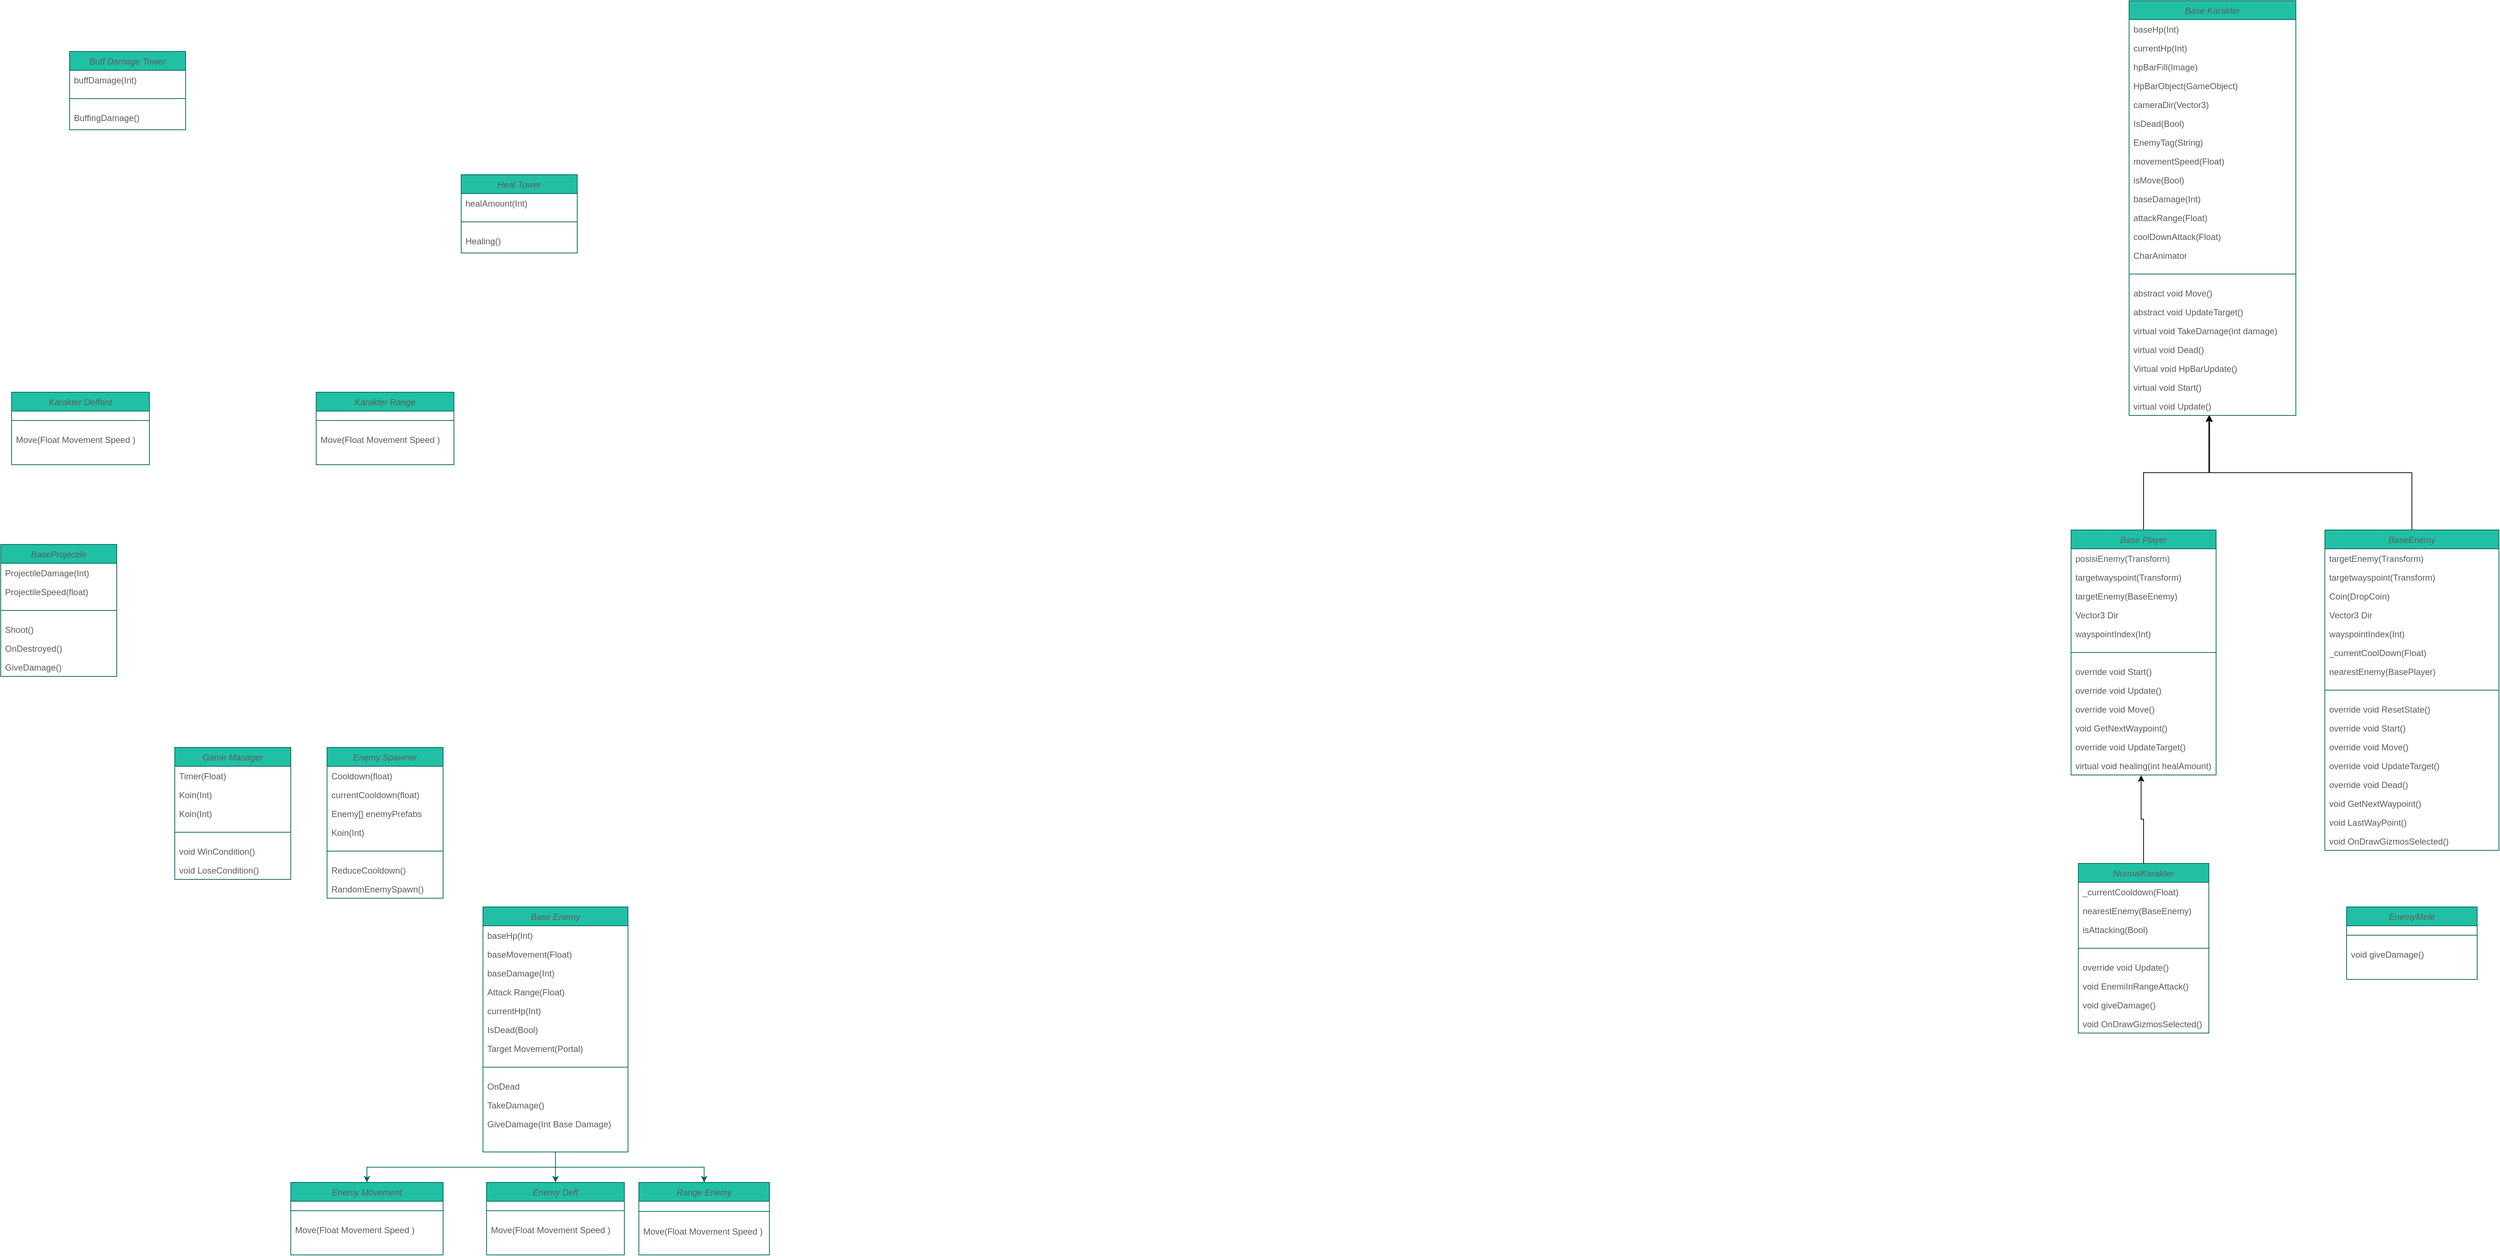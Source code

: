 <mxfile version="20.5.3" type="github">
  <diagram id="C5RBs43oDa-KdzZeNtuy" name="Page-1">
    <mxGraphModel dx="832" dy="813" grid="1" gridSize="10" guides="1" tooltips="1" connect="1" arrows="1" fold="1" page="1" pageScale="1" pageWidth="10000" pageHeight="10000" math="0" shadow="0">
      <root>
        <mxCell id="WIyWlLk6GJQsqaUBKTNV-0" />
        <mxCell id="WIyWlLk6GJQsqaUBKTNV-1" parent="WIyWlLk6GJQsqaUBKTNV-0" />
        <mxCell id="mVQ62T8jJafHf4iKR1i1-73" style="edgeStyle=orthogonalEdgeStyle;rounded=0;orthogonalLoop=1;jettySize=auto;html=1;exitX=0.5;exitY=1;exitDx=0;exitDy=0;strokeColor=#006658;fontColor=#5C5C5C;" parent="WIyWlLk6GJQsqaUBKTNV-1" source="zkfFHV4jXpPFQw0GAbJ--0" target="mVQ62T8jJafHf4iKR1i1-32" edge="1">
          <mxGeometry relative="1" as="geometry" />
        </mxCell>
        <mxCell id="mVQ62T8jJafHf4iKR1i1-74" style="edgeStyle=orthogonalEdgeStyle;rounded=0;orthogonalLoop=1;jettySize=auto;html=1;strokeColor=#006658;fontColor=#5C5C5C;" parent="WIyWlLk6GJQsqaUBKTNV-1" source="zkfFHV4jXpPFQw0GAbJ--0" target="mVQ62T8jJafHf4iKR1i1-41" edge="1">
          <mxGeometry relative="1" as="geometry" />
        </mxCell>
        <mxCell id="mVQ62T8jJafHf4iKR1i1-75" style="edgeStyle=orthogonalEdgeStyle;rounded=0;orthogonalLoop=1;jettySize=auto;html=1;exitX=0.5;exitY=1;exitDx=0;exitDy=0;strokeColor=#006658;fontColor=#5C5C5C;" parent="WIyWlLk6GJQsqaUBKTNV-1" source="zkfFHV4jXpPFQw0GAbJ--0" target="mVQ62T8jJafHf4iKR1i1-49" edge="1">
          <mxGeometry relative="1" as="geometry" />
        </mxCell>
        <mxCell id="zkfFHV4jXpPFQw0GAbJ--0" value="Base Enemy" style="swimlane;fontStyle=2;align=center;verticalAlign=top;childLayout=stackLayout;horizontal=1;startSize=26;horizontalStack=0;resizeParent=1;resizeLast=0;collapsible=1;marginBottom=0;rounded=0;shadow=0;strokeWidth=1;fillColor=#21C0A5;strokeColor=#006658;fontColor=#5C5C5C;" parent="WIyWlLk6GJQsqaUBKTNV-1" vertex="1">
          <mxGeometry x="810" y="1440" width="200" height="338" as="geometry">
            <mxRectangle x="80" y="70" width="160" height="26" as="alternateBounds" />
          </mxGeometry>
        </mxCell>
        <mxCell id="zkfFHV4jXpPFQw0GAbJ--1" value="baseHp(Int)" style="text;align=left;verticalAlign=top;spacingLeft=4;spacingRight=4;overflow=hidden;rotatable=0;points=[[0,0.5],[1,0.5]];portConstraint=eastwest;fontColor=#5C5C5C;" parent="zkfFHV4jXpPFQw0GAbJ--0" vertex="1">
          <mxGeometry y="26" width="200" height="26" as="geometry" />
        </mxCell>
        <mxCell id="mVQ62T8jJafHf4iKR1i1-76" value="baseMovement(Float)" style="text;align=left;verticalAlign=top;spacingLeft=4;spacingRight=4;overflow=hidden;rotatable=0;points=[[0,0.5],[1,0.5]];portConstraint=eastwest;fontColor=#5C5C5C;" parent="zkfFHV4jXpPFQw0GAbJ--0" vertex="1">
          <mxGeometry y="52" width="200" height="26" as="geometry" />
        </mxCell>
        <mxCell id="zkfFHV4jXpPFQw0GAbJ--2" value="baseDamage(Int)" style="text;align=left;verticalAlign=top;spacingLeft=4;spacingRight=4;overflow=hidden;rotatable=0;points=[[0,0.5],[1,0.5]];portConstraint=eastwest;rounded=0;shadow=0;html=0;fontColor=#5C5C5C;" parent="zkfFHV4jXpPFQw0GAbJ--0" vertex="1">
          <mxGeometry y="78" width="200" height="26" as="geometry" />
        </mxCell>
        <mxCell id="mVQ62T8jJafHf4iKR1i1-11" value="Attack Range(Float)" style="text;align=left;verticalAlign=top;spacingLeft=4;spacingRight=4;overflow=hidden;rotatable=0;points=[[0,0.5],[1,0.5]];portConstraint=eastwest;rounded=0;shadow=0;html=0;fontColor=#5C5C5C;" parent="zkfFHV4jXpPFQw0GAbJ--0" vertex="1">
          <mxGeometry y="104" width="200" height="26" as="geometry" />
        </mxCell>
        <mxCell id="mVQ62T8jJafHf4iKR1i1-60" value="currentHp(Int)" style="text;align=left;verticalAlign=top;spacingLeft=4;spacingRight=4;overflow=hidden;rotatable=0;points=[[0,0.5],[1,0.5]];portConstraint=eastwest;rounded=0;shadow=0;html=0;fontColor=#5C5C5C;" parent="zkfFHV4jXpPFQw0GAbJ--0" vertex="1">
          <mxGeometry y="130" width="200" height="26" as="geometry" />
        </mxCell>
        <mxCell id="mVQ62T8jJafHf4iKR1i1-61" value="IsDead(Bool)" style="text;align=left;verticalAlign=top;spacingLeft=4;spacingRight=4;overflow=hidden;rotatable=0;points=[[0,0.5],[1,0.5]];portConstraint=eastwest;rounded=0;shadow=0;html=0;fontColor=#5C5C5C;" parent="zkfFHV4jXpPFQw0GAbJ--0" vertex="1">
          <mxGeometry y="156" width="200" height="26" as="geometry" />
        </mxCell>
        <mxCell id="mVQ62T8jJafHf4iKR1i1-126" value="Target Movement(Portal)" style="text;align=left;verticalAlign=top;spacingLeft=4;spacingRight=4;overflow=hidden;rotatable=0;points=[[0,0.5],[1,0.5]];portConstraint=eastwest;fontColor=#5C5C5C;" parent="zkfFHV4jXpPFQw0GAbJ--0" vertex="1">
          <mxGeometry y="182" width="200" height="26" as="geometry" />
        </mxCell>
        <mxCell id="zkfFHV4jXpPFQw0GAbJ--4" value="" style="line;html=1;strokeWidth=1;align=left;verticalAlign=middle;spacingTop=-1;spacingLeft=3;spacingRight=3;rotatable=0;labelPosition=right;points=[];portConstraint=eastwest;fillColor=#21C0A5;strokeColor=#006658;fontColor=#5C5C5C;" parent="zkfFHV4jXpPFQw0GAbJ--0" vertex="1">
          <mxGeometry y="208" width="200" height="26" as="geometry" />
        </mxCell>
        <mxCell id="zkfFHV4jXpPFQw0GAbJ--5" value="OnDead" style="text;align=left;verticalAlign=top;spacingLeft=4;spacingRight=4;overflow=hidden;rotatable=0;points=[[0,0.5],[1,0.5]];portConstraint=eastwest;fontColor=#5C5C5C;" parent="zkfFHV4jXpPFQw0GAbJ--0" vertex="1">
          <mxGeometry y="234" width="200" height="26" as="geometry" />
        </mxCell>
        <mxCell id="mVQ62T8jJafHf4iKR1i1-14" value="TakeDamage()" style="text;align=left;verticalAlign=top;spacingLeft=4;spacingRight=4;overflow=hidden;rotatable=0;points=[[0,0.5],[1,0.5]];portConstraint=eastwest;fontColor=#5C5C5C;" parent="zkfFHV4jXpPFQw0GAbJ--0" vertex="1">
          <mxGeometry y="260" width="200" height="26" as="geometry" />
        </mxCell>
        <mxCell id="mVQ62T8jJafHf4iKR1i1-89" value="GiveDamage(Int Base Damage)" style="text;align=left;verticalAlign=top;spacingLeft=4;spacingRight=4;overflow=hidden;rotatable=0;points=[[0,0.5],[1,0.5]];portConstraint=eastwest;fontColor=#5C5C5C;" parent="zkfFHV4jXpPFQw0GAbJ--0" vertex="1">
          <mxGeometry y="286" width="200" height="26" as="geometry" />
        </mxCell>
        <mxCell id="mVQ62T8jJafHf4iKR1i1-17" value="Heal Tower" style="swimlane;fontStyle=2;align=center;verticalAlign=top;childLayout=stackLayout;horizontal=1;startSize=26;horizontalStack=0;resizeParent=1;resizeLast=0;collapsible=1;marginBottom=0;rounded=0;shadow=0;strokeWidth=1;fillColor=#21C0A5;strokeColor=#006658;fontColor=#5C5C5C;" parent="WIyWlLk6GJQsqaUBKTNV-1" vertex="1">
          <mxGeometry x="780" y="430" width="160" height="108" as="geometry">
            <mxRectangle x="80" y="70" width="160" height="26" as="alternateBounds" />
          </mxGeometry>
        </mxCell>
        <mxCell id="mVQ62T8jJafHf4iKR1i1-120" value="healAmount(Int)" style="text;align=left;verticalAlign=top;spacingLeft=4;spacingRight=4;overflow=hidden;rotatable=0;points=[[0,0.5],[1,0.5]];portConstraint=eastwest;rounded=0;shadow=0;html=0;fontColor=#5C5C5C;" parent="mVQ62T8jJafHf4iKR1i1-17" vertex="1">
          <mxGeometry y="26" width="160" height="26" as="geometry" />
        </mxCell>
        <mxCell id="mVQ62T8jJafHf4iKR1i1-23" value="" style="line;html=1;strokeWidth=1;align=left;verticalAlign=middle;spacingTop=-1;spacingLeft=3;spacingRight=3;rotatable=0;labelPosition=right;points=[];portConstraint=eastwest;fillColor=#21C0A5;strokeColor=#006658;fontColor=#5C5C5C;" parent="mVQ62T8jJafHf4iKR1i1-17" vertex="1">
          <mxGeometry y="52" width="160" height="26" as="geometry" />
        </mxCell>
        <mxCell id="gTe3dMmu318g_aMF5csI-23" value="Healing()" style="text;align=left;verticalAlign=top;spacingLeft=4;spacingRight=4;overflow=hidden;rotatable=0;points=[[0,0.5],[1,0.5]];portConstraint=eastwest;rounded=0;shadow=0;html=0;fontColor=#5C5C5C;" parent="mVQ62T8jJafHf4iKR1i1-17" vertex="1">
          <mxGeometry y="78" width="160" height="24" as="geometry" />
        </mxCell>
        <mxCell id="mVQ62T8jJafHf4iKR1i1-32" value="Enemy Movement" style="swimlane;fontStyle=2;align=center;verticalAlign=top;childLayout=stackLayout;horizontal=1;startSize=26;horizontalStack=0;resizeParent=1;resizeLast=0;collapsible=1;marginBottom=0;rounded=0;shadow=0;strokeWidth=1;fillColor=#21C0A5;strokeColor=#006658;fontColor=#5C5C5C;" parent="WIyWlLk6GJQsqaUBKTNV-1" vertex="1">
          <mxGeometry x="545" y="1820" width="210" height="100" as="geometry">
            <mxRectangle x="80" y="70" width="160" height="26" as="alternateBounds" />
          </mxGeometry>
        </mxCell>
        <mxCell id="mVQ62T8jJafHf4iKR1i1-36" value="" style="line;html=1;strokeWidth=1;align=left;verticalAlign=middle;spacingTop=-1;spacingLeft=3;spacingRight=3;rotatable=0;labelPosition=right;points=[];portConstraint=eastwest;fillColor=#21C0A5;strokeColor=#006658;fontColor=#5C5C5C;" parent="mVQ62T8jJafHf4iKR1i1-32" vertex="1">
          <mxGeometry y="26" width="210" height="26" as="geometry" />
        </mxCell>
        <mxCell id="mVQ62T8jJafHf4iKR1i1-38" value="Move(Float Movement Speed )" style="text;align=left;verticalAlign=top;spacingLeft=4;spacingRight=4;overflow=hidden;rotatable=0;points=[[0,0.5],[1,0.5]];portConstraint=eastwest;fontColor=#5C5C5C;" parent="mVQ62T8jJafHf4iKR1i1-32" vertex="1">
          <mxGeometry y="52" width="210" height="26" as="geometry" />
        </mxCell>
        <mxCell id="mVQ62T8jJafHf4iKR1i1-41" value="Enemy Deff" style="swimlane;fontStyle=2;align=center;verticalAlign=top;childLayout=stackLayout;horizontal=1;startSize=26;horizontalStack=0;resizeParent=1;resizeLast=0;collapsible=1;marginBottom=0;rounded=0;shadow=0;strokeWidth=1;fillColor=#21C0A5;strokeColor=#006658;fontColor=#5C5C5C;" parent="WIyWlLk6GJQsqaUBKTNV-1" vertex="1">
          <mxGeometry x="815" y="1820" width="190" height="100" as="geometry">
            <mxRectangle x="80" y="70" width="160" height="26" as="alternateBounds" />
          </mxGeometry>
        </mxCell>
        <mxCell id="mVQ62T8jJafHf4iKR1i1-45" value="" style="line;html=1;strokeWidth=1;align=left;verticalAlign=middle;spacingTop=-1;spacingLeft=3;spacingRight=3;rotatable=0;labelPosition=right;points=[];portConstraint=eastwest;fillColor=#21C0A5;strokeColor=#006658;fontColor=#5C5C5C;" parent="mVQ62T8jJafHf4iKR1i1-41" vertex="1">
          <mxGeometry y="26" width="190" height="26" as="geometry" />
        </mxCell>
        <mxCell id="mVQ62T8jJafHf4iKR1i1-47" value="Move(Float Movement Speed )" style="text;align=left;verticalAlign=top;spacingLeft=4;spacingRight=4;overflow=hidden;rotatable=0;points=[[0,0.5],[1,0.5]];portConstraint=eastwest;fontColor=#5C5C5C;" parent="mVQ62T8jJafHf4iKR1i1-41" vertex="1">
          <mxGeometry y="52" width="190" height="26" as="geometry" />
        </mxCell>
        <mxCell id="mVQ62T8jJafHf4iKR1i1-49" value="Range Enemy" style="swimlane;fontStyle=2;align=center;verticalAlign=top;childLayout=stackLayout;horizontal=1;startSize=26;horizontalStack=0;resizeParent=1;resizeLast=0;collapsible=1;marginBottom=0;rounded=0;shadow=0;strokeWidth=1;fillColor=#21C0A5;strokeColor=#006658;fontColor=#5C5C5C;" parent="WIyWlLk6GJQsqaUBKTNV-1" vertex="1">
          <mxGeometry x="1025" y="1820" width="180" height="100" as="geometry">
            <mxRectangle x="80" y="70" width="160" height="26" as="alternateBounds" />
          </mxGeometry>
        </mxCell>
        <mxCell id="mVQ62T8jJafHf4iKR1i1-53" value="" style="line;html=1;strokeWidth=1;align=left;verticalAlign=middle;spacingTop=-1;spacingLeft=3;spacingRight=3;rotatable=0;labelPosition=right;points=[];portConstraint=eastwest;fillColor=#21C0A5;strokeColor=#006658;fontColor=#5C5C5C;" parent="mVQ62T8jJafHf4iKR1i1-49" vertex="1">
          <mxGeometry y="26" width="180" height="28" as="geometry" />
        </mxCell>
        <mxCell id="mVQ62T8jJafHf4iKR1i1-55" value="Move(Float Movement Speed )" style="text;align=left;verticalAlign=top;spacingLeft=4;spacingRight=4;overflow=hidden;rotatable=0;points=[[0,0.5],[1,0.5]];portConstraint=eastwest;fontColor=#5C5C5C;" parent="mVQ62T8jJafHf4iKR1i1-49" vertex="1">
          <mxGeometry y="54" width="180" height="26" as="geometry" />
        </mxCell>
        <mxCell id="5Ni4riRimKC9bWE-lB6T-38" style="edgeStyle=orthogonalEdgeStyle;rounded=0;orthogonalLoop=1;jettySize=auto;html=1;exitX=0.5;exitY=0;exitDx=0;exitDy=0;entryX=0.478;entryY=1.007;entryDx=0;entryDy=0;entryPerimeter=0;" edge="1" parent="WIyWlLk6GJQsqaUBKTNV-1" source="mVQ62T8jJafHf4iKR1i1-62" target="5Ni4riRimKC9bWE-lB6T-22">
          <mxGeometry relative="1" as="geometry" />
        </mxCell>
        <mxCell id="mVQ62T8jJafHf4iKR1i1-62" value="Base Player" style="swimlane;fontStyle=2;align=center;verticalAlign=top;childLayout=stackLayout;horizontal=1;startSize=26;horizontalStack=0;resizeParent=1;resizeLast=0;collapsible=1;marginBottom=0;rounded=0;shadow=0;strokeWidth=1;fillColor=#21C0A5;strokeColor=#006658;fontColor=#5C5C5C;" parent="WIyWlLk6GJQsqaUBKTNV-1" vertex="1">
          <mxGeometry x="3000" y="920" width="200" height="338" as="geometry">
            <mxRectangle x="80" y="70" width="160" height="26" as="alternateBounds" />
          </mxGeometry>
        </mxCell>
        <mxCell id="mVQ62T8jJafHf4iKR1i1-63" value="posisiEnemy(Transform)" style="text;align=left;verticalAlign=top;spacingLeft=4;spacingRight=4;overflow=hidden;rotatable=0;points=[[0,0.5],[1,0.5]];portConstraint=eastwest;fontColor=#5C5C5C;" parent="mVQ62T8jJafHf4iKR1i1-62" vertex="1">
          <mxGeometry y="26" width="200" height="26" as="geometry" />
        </mxCell>
        <mxCell id="mVQ62T8jJafHf4iKR1i1-64" value="targetwayspoint(Transform)" style="text;align=left;verticalAlign=top;spacingLeft=4;spacingRight=4;overflow=hidden;rotatable=0;points=[[0,0.5],[1,0.5]];portConstraint=eastwest;rounded=0;shadow=0;html=0;fontColor=#5C5C5C;" parent="mVQ62T8jJafHf4iKR1i1-62" vertex="1">
          <mxGeometry y="52" width="200" height="26" as="geometry" />
        </mxCell>
        <mxCell id="mVQ62T8jJafHf4iKR1i1-65" value="targetEnemy(BaseEnemy)" style="text;align=left;verticalAlign=top;spacingLeft=4;spacingRight=4;overflow=hidden;rotatable=0;points=[[0,0.5],[1,0.5]];portConstraint=eastwest;rounded=0;shadow=0;html=0;fontColor=#5C5C5C;" parent="mVQ62T8jJafHf4iKR1i1-62" vertex="1">
          <mxGeometry y="78" width="200" height="26" as="geometry" />
        </mxCell>
        <mxCell id="mVQ62T8jJafHf4iKR1i1-66" value="Vector3 Dir" style="text;align=left;verticalAlign=top;spacingLeft=4;spacingRight=4;overflow=hidden;rotatable=0;points=[[0,0.5],[1,0.5]];portConstraint=eastwest;rounded=0;shadow=0;html=0;fontColor=#5C5C5C;" parent="mVQ62T8jJafHf4iKR1i1-62" vertex="1">
          <mxGeometry y="104" width="200" height="26" as="geometry" />
        </mxCell>
        <mxCell id="mVQ62T8jJafHf4iKR1i1-67" value="wayspointIndex(Int)" style="text;align=left;verticalAlign=top;spacingLeft=4;spacingRight=4;overflow=hidden;rotatable=0;points=[[0,0.5],[1,0.5]];portConstraint=eastwest;rounded=0;shadow=0;html=0;fontColor=#5C5C5C;" parent="mVQ62T8jJafHf4iKR1i1-62" vertex="1">
          <mxGeometry y="130" width="200" height="26" as="geometry" />
        </mxCell>
        <mxCell id="mVQ62T8jJafHf4iKR1i1-68" value="" style="line;html=1;strokeWidth=1;align=left;verticalAlign=middle;spacingTop=-1;spacingLeft=3;spacingRight=3;rotatable=0;labelPosition=right;points=[];portConstraint=eastwest;fillColor=#21C0A5;strokeColor=#006658;fontColor=#5C5C5C;" parent="mVQ62T8jJafHf4iKR1i1-62" vertex="1">
          <mxGeometry y="156" width="200" height="26" as="geometry" />
        </mxCell>
        <mxCell id="mVQ62T8jJafHf4iKR1i1-115" value="override void Start()" style="text;align=left;verticalAlign=top;spacingLeft=4;spacingRight=4;overflow=hidden;rotatable=0;points=[[0,0.5],[1,0.5]];portConstraint=eastwest;fontColor=#5C5C5C;" parent="mVQ62T8jJafHf4iKR1i1-62" vertex="1">
          <mxGeometry y="182" width="200" height="26" as="geometry" />
        </mxCell>
        <mxCell id="mVQ62T8jJafHf4iKR1i1-114" value="override void Update()" style="text;align=left;verticalAlign=top;spacingLeft=4;spacingRight=4;overflow=hidden;rotatable=0;points=[[0,0.5],[1,0.5]];portConstraint=eastwest;fontColor=#5C5C5C;" parent="mVQ62T8jJafHf4iKR1i1-62" vertex="1">
          <mxGeometry y="208" width="200" height="26" as="geometry" />
        </mxCell>
        <mxCell id="mVQ62T8jJafHf4iKR1i1-117" value="override void Move()" style="text;align=left;verticalAlign=top;spacingLeft=4;spacingRight=4;overflow=hidden;rotatable=0;points=[[0,0.5],[1,0.5]];portConstraint=eastwest;fontColor=#5C5C5C;" parent="mVQ62T8jJafHf4iKR1i1-62" vertex="1">
          <mxGeometry y="234" width="200" height="26" as="geometry" />
        </mxCell>
        <mxCell id="mVQ62T8jJafHf4iKR1i1-122" value="void GetNextWaypoint()" style="text;align=left;verticalAlign=top;spacingLeft=4;spacingRight=4;overflow=hidden;rotatable=0;points=[[0,0.5],[1,0.5]];portConstraint=eastwest;fontColor=#5C5C5C;" parent="mVQ62T8jJafHf4iKR1i1-62" vertex="1">
          <mxGeometry y="260" width="200" height="26" as="geometry" />
        </mxCell>
        <mxCell id="mVQ62T8jJafHf4iKR1i1-116" value="override void UpdateTarget()" style="text;align=left;verticalAlign=top;spacingLeft=4;spacingRight=4;overflow=hidden;rotatable=0;points=[[0,0.5],[1,0.5]];portConstraint=eastwest;fontColor=#5C5C5C;" parent="mVQ62T8jJafHf4iKR1i1-62" vertex="1">
          <mxGeometry y="286" width="200" height="26" as="geometry" />
        </mxCell>
        <mxCell id="5Ni4riRimKC9bWE-lB6T-30" value="virtual void healing(int healAmount)" style="text;align=left;verticalAlign=top;spacingLeft=4;spacingRight=4;overflow=hidden;rotatable=0;points=[[0,0.5],[1,0.5]];portConstraint=eastwest;fontColor=#5C5C5C;" vertex="1" parent="mVQ62T8jJafHf4iKR1i1-62">
          <mxGeometry y="312" width="200" height="26" as="geometry" />
        </mxCell>
        <mxCell id="5Ni4riRimKC9bWE-lB6T-37" style="edgeStyle=orthogonalEdgeStyle;rounded=0;orthogonalLoop=1;jettySize=auto;html=1;exitX=0.5;exitY=0;exitDx=0;exitDy=0;entryX=0.483;entryY=1.015;entryDx=0;entryDy=0;entryPerimeter=0;" edge="1" parent="WIyWlLk6GJQsqaUBKTNV-1" source="mVQ62T8jJafHf4iKR1i1-94" target="5Ni4riRimKC9bWE-lB6T-30">
          <mxGeometry relative="1" as="geometry" />
        </mxCell>
        <mxCell id="mVQ62T8jJafHf4iKR1i1-94" value="NormalKarakter" style="swimlane;fontStyle=2;align=center;verticalAlign=top;childLayout=stackLayout;horizontal=1;startSize=26;horizontalStack=0;resizeParent=1;resizeLast=0;collapsible=1;marginBottom=0;rounded=0;shadow=0;strokeWidth=1;fillColor=#21C0A5;strokeColor=#006658;fontColor=#5C5C5C;" parent="WIyWlLk6GJQsqaUBKTNV-1" vertex="1">
          <mxGeometry x="3010" y="1380" width="180" height="234" as="geometry">
            <mxRectangle x="80" y="70" width="160" height="26" as="alternateBounds" />
          </mxGeometry>
        </mxCell>
        <mxCell id="5Ni4riRimKC9bWE-lB6T-31" value="_currentCooldown(Float)" style="text;align=left;verticalAlign=top;spacingLeft=4;spacingRight=4;overflow=hidden;rotatable=0;points=[[0,0.5],[1,0.5]];portConstraint=eastwest;fontColor=#5C5C5C;" vertex="1" parent="mVQ62T8jJafHf4iKR1i1-94">
          <mxGeometry y="26" width="180" height="26" as="geometry" />
        </mxCell>
        <mxCell id="5Ni4riRimKC9bWE-lB6T-32" value="nearestEnemy(BaseEnemy)" style="text;align=left;verticalAlign=top;spacingLeft=4;spacingRight=4;overflow=hidden;rotatable=0;points=[[0,0.5],[1,0.5]];portConstraint=eastwest;fontColor=#5C5C5C;" vertex="1" parent="mVQ62T8jJafHf4iKR1i1-94">
          <mxGeometry y="52" width="180" height="26" as="geometry" />
        </mxCell>
        <mxCell id="5Ni4riRimKC9bWE-lB6T-34" value="isAttacking(Bool)" style="text;align=left;verticalAlign=top;spacingLeft=4;spacingRight=4;overflow=hidden;rotatable=0;points=[[0,0.5],[1,0.5]];portConstraint=eastwest;fontColor=#5C5C5C;" vertex="1" parent="mVQ62T8jJafHf4iKR1i1-94">
          <mxGeometry y="78" width="180" height="26" as="geometry" />
        </mxCell>
        <mxCell id="mVQ62T8jJafHf4iKR1i1-95" value="" style="line;html=1;strokeWidth=1;align=left;verticalAlign=middle;spacingTop=-1;spacingLeft=3;spacingRight=3;rotatable=0;labelPosition=right;points=[];portConstraint=eastwest;fillColor=#21C0A5;strokeColor=#006658;fontColor=#5C5C5C;" parent="mVQ62T8jJafHf4iKR1i1-94" vertex="1">
          <mxGeometry y="104" width="180" height="26" as="geometry" />
        </mxCell>
        <mxCell id="mVQ62T8jJafHf4iKR1i1-128" value="override void Update()" style="text;align=left;verticalAlign=top;spacingLeft=4;spacingRight=4;overflow=hidden;rotatable=0;points=[[0,0.5],[1,0.5]];portConstraint=eastwest;fontColor=#5C5C5C;" parent="mVQ62T8jJafHf4iKR1i1-94" vertex="1">
          <mxGeometry y="130" width="180" height="26" as="geometry" />
        </mxCell>
        <mxCell id="5Ni4riRimKC9bWE-lB6T-33" value="void EnemiInRangeAttack()" style="text;align=left;verticalAlign=top;spacingLeft=4;spacingRight=4;overflow=hidden;rotatable=0;points=[[0,0.5],[1,0.5]];portConstraint=eastwest;fontColor=#5C5C5C;" vertex="1" parent="mVQ62T8jJafHf4iKR1i1-94">
          <mxGeometry y="156" width="180" height="26" as="geometry" />
        </mxCell>
        <mxCell id="5Ni4riRimKC9bWE-lB6T-35" value="void giveDamage()" style="text;align=left;verticalAlign=top;spacingLeft=4;spacingRight=4;overflow=hidden;rotatable=0;points=[[0,0.5],[1,0.5]];portConstraint=eastwest;fontColor=#5C5C5C;" vertex="1" parent="mVQ62T8jJafHf4iKR1i1-94">
          <mxGeometry y="182" width="180" height="26" as="geometry" />
        </mxCell>
        <mxCell id="5Ni4riRimKC9bWE-lB6T-36" value="void OnDrawGizmosSelected()" style="text;align=left;verticalAlign=top;spacingLeft=4;spacingRight=4;overflow=hidden;rotatable=0;points=[[0,0.5],[1,0.5]];portConstraint=eastwest;fontColor=#5C5C5C;" vertex="1" parent="mVQ62T8jJafHf4iKR1i1-94">
          <mxGeometry y="208" width="180" height="26" as="geometry" />
        </mxCell>
        <mxCell id="mVQ62T8jJafHf4iKR1i1-104" value="Buff Damage Tower" style="swimlane;fontStyle=2;align=center;verticalAlign=top;childLayout=stackLayout;horizontal=1;startSize=26;horizontalStack=0;resizeParent=1;resizeLast=0;collapsible=1;marginBottom=0;rounded=0;shadow=0;strokeWidth=1;fillColor=#21C0A5;strokeColor=#006658;fontColor=#5C5C5C;" parent="WIyWlLk6GJQsqaUBKTNV-1" vertex="1">
          <mxGeometry x="240" y="260" width="160" height="108" as="geometry">
            <mxRectangle x="80" y="70" width="160" height="26" as="alternateBounds" />
          </mxGeometry>
        </mxCell>
        <mxCell id="mVQ62T8jJafHf4iKR1i1-130" value="buffDamage(Int)" style="text;align=left;verticalAlign=top;spacingLeft=4;spacingRight=4;overflow=hidden;rotatable=0;points=[[0,0.5],[1,0.5]];portConstraint=eastwest;rounded=0;shadow=0;html=0;fontColor=#5C5C5C;" parent="mVQ62T8jJafHf4iKR1i1-104" vertex="1">
          <mxGeometry y="26" width="160" height="26" as="geometry" />
        </mxCell>
        <mxCell id="mVQ62T8jJafHf4iKR1i1-105" value="" style="line;html=1;strokeWidth=1;align=left;verticalAlign=middle;spacingTop=-1;spacingLeft=3;spacingRight=3;rotatable=0;labelPosition=right;points=[];portConstraint=eastwest;fillColor=#21C0A5;strokeColor=#006658;fontColor=#5C5C5C;" parent="mVQ62T8jJafHf4iKR1i1-104" vertex="1">
          <mxGeometry y="52" width="160" height="26" as="geometry" />
        </mxCell>
        <mxCell id="gTe3dMmu318g_aMF5csI-24" value="BuffingDamage()" style="text;align=left;verticalAlign=top;spacingLeft=4;spacingRight=4;overflow=hidden;rotatable=0;points=[[0,0.5],[1,0.5]];portConstraint=eastwest;rounded=0;shadow=0;html=0;fontColor=#5C5C5C;" parent="mVQ62T8jJafHf4iKR1i1-104" vertex="1">
          <mxGeometry y="78" width="160" height="26" as="geometry" />
        </mxCell>
        <mxCell id="mVQ62T8jJafHf4iKR1i1-106" value="Karakter Range" style="swimlane;fontStyle=2;align=center;verticalAlign=top;childLayout=stackLayout;horizontal=1;startSize=26;horizontalStack=0;resizeParent=1;resizeLast=0;collapsible=1;marginBottom=0;rounded=0;shadow=0;strokeWidth=1;fillColor=#21C0A5;strokeColor=#006658;fontColor=#5C5C5C;" parent="WIyWlLk6GJQsqaUBKTNV-1" vertex="1">
          <mxGeometry x="580" y="730" width="190" height="100" as="geometry">
            <mxRectangle x="80" y="70" width="160" height="26" as="alternateBounds" />
          </mxGeometry>
        </mxCell>
        <mxCell id="mVQ62T8jJafHf4iKR1i1-107" value="" style="line;html=1;strokeWidth=1;align=left;verticalAlign=middle;spacingTop=-1;spacingLeft=3;spacingRight=3;rotatable=0;labelPosition=right;points=[];portConstraint=eastwest;fillColor=#21C0A5;strokeColor=#006658;fontColor=#5C5C5C;" parent="mVQ62T8jJafHf4iKR1i1-106" vertex="1">
          <mxGeometry y="26" width="190" height="26" as="geometry" />
        </mxCell>
        <mxCell id="mVQ62T8jJafHf4iKR1i1-129" value="Move(Float Movement Speed )" style="text;align=left;verticalAlign=top;spacingLeft=4;spacingRight=4;overflow=hidden;rotatable=0;points=[[0,0.5],[1,0.5]];portConstraint=eastwest;fontColor=#5C5C5C;" parent="mVQ62T8jJafHf4iKR1i1-106" vertex="1">
          <mxGeometry y="52" width="190" height="26" as="geometry" />
        </mxCell>
        <mxCell id="mVQ62T8jJafHf4iKR1i1-112" value="Karakter Deffent" style="swimlane;fontStyle=2;align=center;verticalAlign=top;childLayout=stackLayout;horizontal=1;startSize=26;horizontalStack=0;resizeParent=1;resizeLast=0;collapsible=1;marginBottom=0;rounded=0;shadow=0;strokeWidth=1;fillColor=#21C0A5;strokeColor=#006658;fontColor=#5C5C5C;" parent="WIyWlLk6GJQsqaUBKTNV-1" vertex="1">
          <mxGeometry x="160" y="730" width="190" height="100" as="geometry">
            <mxRectangle x="80" y="70" width="160" height="26" as="alternateBounds" />
          </mxGeometry>
        </mxCell>
        <mxCell id="mVQ62T8jJafHf4iKR1i1-113" value="" style="line;html=1;strokeWidth=1;align=left;verticalAlign=middle;spacingTop=-1;spacingLeft=3;spacingRight=3;rotatable=0;labelPosition=right;points=[];portConstraint=eastwest;fillColor=#21C0A5;strokeColor=#006658;fontColor=#5C5C5C;" parent="mVQ62T8jJafHf4iKR1i1-112" vertex="1">
          <mxGeometry y="26" width="190" height="26" as="geometry" />
        </mxCell>
        <mxCell id="mVQ62T8jJafHf4iKR1i1-127" value="Move(Float Movement Speed )" style="text;align=left;verticalAlign=top;spacingLeft=4;spacingRight=4;overflow=hidden;rotatable=0;points=[[0,0.5],[1,0.5]];portConstraint=eastwest;fontColor=#5C5C5C;" parent="mVQ62T8jJafHf4iKR1i1-112" vertex="1">
          <mxGeometry y="52" width="190" height="26" as="geometry" />
        </mxCell>
        <mxCell id="gTe3dMmu318g_aMF5csI-0" value="Game Manager" style="swimlane;fontStyle=2;align=center;verticalAlign=top;childLayout=stackLayout;horizontal=1;startSize=26;horizontalStack=0;resizeParent=1;resizeLast=0;collapsible=1;marginBottom=0;rounded=0;shadow=0;strokeWidth=1;fillColor=#21C0A5;strokeColor=#006658;fontColor=#5C5C5C;" parent="WIyWlLk6GJQsqaUBKTNV-1" vertex="1">
          <mxGeometry x="385" y="1220" width="160" height="182" as="geometry">
            <mxRectangle x="80" y="70" width="160" height="26" as="alternateBounds" />
          </mxGeometry>
        </mxCell>
        <mxCell id="gTe3dMmu318g_aMF5csI-1" value="Timer(Float)" style="text;align=left;verticalAlign=top;spacingLeft=4;spacingRight=4;overflow=hidden;rotatable=0;points=[[0,0.5],[1,0.5]];portConstraint=eastwest;rounded=0;shadow=0;html=0;fontColor=#5C5C5C;" parent="gTe3dMmu318g_aMF5csI-0" vertex="1">
          <mxGeometry y="26" width="160" height="26" as="geometry" />
        </mxCell>
        <mxCell id="gTe3dMmu318g_aMF5csI-3" value="Koin(Int)" style="text;align=left;verticalAlign=top;spacingLeft=4;spacingRight=4;overflow=hidden;rotatable=0;points=[[0,0.5],[1,0.5]];portConstraint=eastwest;rounded=0;shadow=0;html=0;fontColor=#5C5C5C;" parent="gTe3dMmu318g_aMF5csI-0" vertex="1">
          <mxGeometry y="52" width="160" height="26" as="geometry" />
        </mxCell>
        <mxCell id="gTe3dMmu318g_aMF5csI-4" value="Koin(Int)" style="text;align=left;verticalAlign=top;spacingLeft=4;spacingRight=4;overflow=hidden;rotatable=0;points=[[0,0.5],[1,0.5]];portConstraint=eastwest;rounded=0;shadow=0;html=0;fontColor=#5C5C5C;" parent="gTe3dMmu318g_aMF5csI-0" vertex="1">
          <mxGeometry y="78" width="160" height="26" as="geometry" />
        </mxCell>
        <mxCell id="gTe3dMmu318g_aMF5csI-2" value="" style="line;html=1;strokeWidth=1;align=left;verticalAlign=middle;spacingTop=-1;spacingLeft=3;spacingRight=3;rotatable=0;labelPosition=right;points=[];portConstraint=eastwest;fillColor=#21C0A5;strokeColor=#006658;fontColor=#5C5C5C;" parent="gTe3dMmu318g_aMF5csI-0" vertex="1">
          <mxGeometry y="104" width="160" height="26" as="geometry" />
        </mxCell>
        <mxCell id="gTe3dMmu318g_aMF5csI-5" value="void WinCondition()" style="text;align=left;verticalAlign=top;spacingLeft=4;spacingRight=4;overflow=hidden;rotatable=0;points=[[0,0.5],[1,0.5]];portConstraint=eastwest;rounded=0;shadow=0;html=0;fontColor=#5C5C5C;" parent="gTe3dMmu318g_aMF5csI-0" vertex="1">
          <mxGeometry y="130" width="160" height="26" as="geometry" />
        </mxCell>
        <mxCell id="gTe3dMmu318g_aMF5csI-6" value="void LoseCondition()" style="text;align=left;verticalAlign=top;spacingLeft=4;spacingRight=4;overflow=hidden;rotatable=0;points=[[0,0.5],[1,0.5]];portConstraint=eastwest;rounded=0;shadow=0;html=0;fontColor=#5C5C5C;" parent="gTe3dMmu318g_aMF5csI-0" vertex="1">
          <mxGeometry y="156" width="160" height="26" as="geometry" />
        </mxCell>
        <mxCell id="gTe3dMmu318g_aMF5csI-7" value="Enemy Spawner" style="swimlane;fontStyle=2;align=center;verticalAlign=top;childLayout=stackLayout;horizontal=1;startSize=26;horizontalStack=0;resizeParent=1;resizeLast=0;collapsible=1;marginBottom=0;rounded=0;shadow=0;strokeWidth=1;fillColor=#21C0A5;strokeColor=#006658;fontColor=#5C5C5C;" parent="WIyWlLk6GJQsqaUBKTNV-1" vertex="1">
          <mxGeometry x="595" y="1220" width="160" height="208" as="geometry">
            <mxRectangle x="80" y="70" width="160" height="26" as="alternateBounds" />
          </mxGeometry>
        </mxCell>
        <mxCell id="gTe3dMmu318g_aMF5csI-8" value="Cooldown(float)" style="text;align=left;verticalAlign=top;spacingLeft=4;spacingRight=4;overflow=hidden;rotatable=0;points=[[0,0.5],[1,0.5]];portConstraint=eastwest;rounded=0;shadow=0;html=0;fontColor=#5C5C5C;" parent="gTe3dMmu318g_aMF5csI-7" vertex="1">
          <mxGeometry y="26" width="160" height="26" as="geometry" />
        </mxCell>
        <mxCell id="gTe3dMmu318g_aMF5csI-14" value="currentCooldown(float)" style="text;align=left;verticalAlign=top;spacingLeft=4;spacingRight=4;overflow=hidden;rotatable=0;points=[[0,0.5],[1,0.5]];portConstraint=eastwest;rounded=0;shadow=0;html=0;fontColor=#5C5C5C;" parent="gTe3dMmu318g_aMF5csI-7" vertex="1">
          <mxGeometry y="52" width="160" height="26" as="geometry" />
        </mxCell>
        <mxCell id="gTe3dMmu318g_aMF5csI-9" value="Enemy[] enemyPrefabs" style="text;align=left;verticalAlign=top;spacingLeft=4;spacingRight=4;overflow=hidden;rotatable=0;points=[[0,0.5],[1,0.5]];portConstraint=eastwest;rounded=0;shadow=0;html=0;fontColor=#5C5C5C;" parent="gTe3dMmu318g_aMF5csI-7" vertex="1">
          <mxGeometry y="78" width="160" height="26" as="geometry" />
        </mxCell>
        <mxCell id="gTe3dMmu318g_aMF5csI-10" value="Koin(Int)" style="text;align=left;verticalAlign=top;spacingLeft=4;spacingRight=4;overflow=hidden;rotatable=0;points=[[0,0.5],[1,0.5]];portConstraint=eastwest;rounded=0;shadow=0;html=0;fontColor=#5C5C5C;" parent="gTe3dMmu318g_aMF5csI-7" vertex="1">
          <mxGeometry y="104" width="160" height="26" as="geometry" />
        </mxCell>
        <mxCell id="gTe3dMmu318g_aMF5csI-11" value="" style="line;html=1;strokeWidth=1;align=left;verticalAlign=middle;spacingTop=-1;spacingLeft=3;spacingRight=3;rotatable=0;labelPosition=right;points=[];portConstraint=eastwest;fillColor=#21C0A5;strokeColor=#006658;fontColor=#5C5C5C;" parent="gTe3dMmu318g_aMF5csI-7" vertex="1">
          <mxGeometry y="130" width="160" height="26" as="geometry" />
        </mxCell>
        <mxCell id="gTe3dMmu318g_aMF5csI-12" value="ReduceCooldown()" style="text;align=left;verticalAlign=top;spacingLeft=4;spacingRight=4;overflow=hidden;rotatable=0;points=[[0,0.5],[1,0.5]];portConstraint=eastwest;rounded=0;shadow=0;html=0;fontColor=#5C5C5C;" parent="gTe3dMmu318g_aMF5csI-7" vertex="1">
          <mxGeometry y="156" width="160" height="26" as="geometry" />
        </mxCell>
        <mxCell id="gTe3dMmu318g_aMF5csI-13" value="RandomEnemySpawn()" style="text;align=left;verticalAlign=top;spacingLeft=4;spacingRight=4;overflow=hidden;rotatable=0;points=[[0,0.5],[1,0.5]];portConstraint=eastwest;rounded=0;shadow=0;html=0;fontColor=#5C5C5C;" parent="gTe3dMmu318g_aMF5csI-7" vertex="1">
          <mxGeometry y="182" width="160" height="26" as="geometry" />
        </mxCell>
        <mxCell id="gTe3dMmu318g_aMF5csI-15" value="BaseProjectile" style="swimlane;fontStyle=2;align=center;verticalAlign=top;childLayout=stackLayout;horizontal=1;startSize=26;horizontalStack=0;resizeParent=1;resizeLast=0;collapsible=1;marginBottom=0;rounded=0;shadow=0;strokeWidth=1;fillColor=#21C0A5;strokeColor=#006658;fontColor=#5C5C5C;" parent="WIyWlLk6GJQsqaUBKTNV-1" vertex="1">
          <mxGeometry x="145" y="940" width="160" height="182" as="geometry">
            <mxRectangle x="80" y="70" width="160" height="26" as="alternateBounds" />
          </mxGeometry>
        </mxCell>
        <mxCell id="gTe3dMmu318g_aMF5csI-16" value="ProjectileDamage(Int)" style="text;align=left;verticalAlign=top;spacingLeft=4;spacingRight=4;overflow=hidden;rotatable=0;points=[[0,0.5],[1,0.5]];portConstraint=eastwest;rounded=0;shadow=0;html=0;fontColor=#5C5C5C;" parent="gTe3dMmu318g_aMF5csI-15" vertex="1">
          <mxGeometry y="26" width="160" height="26" as="geometry" />
        </mxCell>
        <mxCell id="gTe3dMmu318g_aMF5csI-17" value="ProjectileSpeed(float)" style="text;align=left;verticalAlign=top;spacingLeft=4;spacingRight=4;overflow=hidden;rotatable=0;points=[[0,0.5],[1,0.5]];portConstraint=eastwest;rounded=0;shadow=0;html=0;fontColor=#5C5C5C;" parent="gTe3dMmu318g_aMF5csI-15" vertex="1">
          <mxGeometry y="52" width="160" height="26" as="geometry" />
        </mxCell>
        <mxCell id="gTe3dMmu318g_aMF5csI-19" value="" style="line;html=1;strokeWidth=1;align=left;verticalAlign=middle;spacingTop=-1;spacingLeft=3;spacingRight=3;rotatable=0;labelPosition=right;points=[];portConstraint=eastwest;fillColor=#21C0A5;strokeColor=#006658;fontColor=#5C5C5C;" parent="gTe3dMmu318g_aMF5csI-15" vertex="1">
          <mxGeometry y="78" width="160" height="26" as="geometry" />
        </mxCell>
        <mxCell id="gTe3dMmu318g_aMF5csI-20" value="Shoot()" style="text;align=left;verticalAlign=top;spacingLeft=4;spacingRight=4;overflow=hidden;rotatable=0;points=[[0,0.5],[1,0.5]];portConstraint=eastwest;rounded=0;shadow=0;html=0;fontColor=#5C5C5C;" parent="gTe3dMmu318g_aMF5csI-15" vertex="1">
          <mxGeometry y="104" width="160" height="26" as="geometry" />
        </mxCell>
        <mxCell id="gTe3dMmu318g_aMF5csI-21" value="OnDestroyed()" style="text;align=left;verticalAlign=top;spacingLeft=4;spacingRight=4;overflow=hidden;rotatable=0;points=[[0,0.5],[1,0.5]];portConstraint=eastwest;rounded=0;shadow=0;html=0;fontColor=#5C5C5C;" parent="gTe3dMmu318g_aMF5csI-15" vertex="1">
          <mxGeometry y="130" width="160" height="26" as="geometry" />
        </mxCell>
        <mxCell id="gTe3dMmu318g_aMF5csI-22" value="GiveDamage()" style="text;align=left;verticalAlign=top;spacingLeft=4;spacingRight=4;overflow=hidden;rotatable=0;points=[[0,0.5],[1,0.5]];portConstraint=eastwest;rounded=0;shadow=0;html=0;fontColor=#5C5C5C;" parent="gTe3dMmu318g_aMF5csI-15" vertex="1">
          <mxGeometry y="156" width="160" height="26" as="geometry" />
        </mxCell>
        <mxCell id="5Ni4riRimKC9bWE-lB6T-0" value="Base Karakter" style="swimlane;fontStyle=2;align=center;verticalAlign=top;childLayout=stackLayout;horizontal=1;startSize=26;horizontalStack=0;resizeParent=1;resizeLast=0;collapsible=1;marginBottom=0;rounded=0;shadow=0;strokeWidth=1;fillColor=#21C0A5;strokeColor=#006658;fontColor=#5C5C5C;" vertex="1" parent="WIyWlLk6GJQsqaUBKTNV-1">
          <mxGeometry x="3080" y="190" width="230" height="572" as="geometry">
            <mxRectangle x="80" y="70" width="160" height="26" as="alternateBounds" />
          </mxGeometry>
        </mxCell>
        <mxCell id="5Ni4riRimKC9bWE-lB6T-1" value="baseHp(Int)" style="text;align=left;verticalAlign=top;spacingLeft=4;spacingRight=4;overflow=hidden;rotatable=0;points=[[0,0.5],[1,0.5]];portConstraint=eastwest;fontColor=#5C5C5C;" vertex="1" parent="5Ni4riRimKC9bWE-lB6T-0">
          <mxGeometry y="26" width="230" height="26" as="geometry" />
        </mxCell>
        <mxCell id="5Ni4riRimKC9bWE-lB6T-4" value="currentHp(Int)" style="text;align=left;verticalAlign=top;spacingLeft=4;spacingRight=4;overflow=hidden;rotatable=0;points=[[0,0.5],[1,0.5]];portConstraint=eastwest;rounded=0;shadow=0;html=0;fontColor=#5C5C5C;" vertex="1" parent="5Ni4riRimKC9bWE-lB6T-0">
          <mxGeometry y="52" width="230" height="26" as="geometry" />
        </mxCell>
        <mxCell id="5Ni4riRimKC9bWE-lB6T-2" value="hpBarFill(Image)" style="text;align=left;verticalAlign=top;spacingLeft=4;spacingRight=4;overflow=hidden;rotatable=0;points=[[0,0.5],[1,0.5]];portConstraint=eastwest;rounded=0;shadow=0;html=0;fontColor=#5C5C5C;" vertex="1" parent="5Ni4riRimKC9bWE-lB6T-0">
          <mxGeometry y="78" width="230" height="26" as="geometry" />
        </mxCell>
        <mxCell id="5Ni4riRimKC9bWE-lB6T-3" value="HpBarObject(GameObject)" style="text;align=left;verticalAlign=top;spacingLeft=4;spacingRight=4;overflow=hidden;rotatable=0;points=[[0,0.5],[1,0.5]];portConstraint=eastwest;rounded=0;shadow=0;html=0;fontColor=#5C5C5C;" vertex="1" parent="5Ni4riRimKC9bWE-lB6T-0">
          <mxGeometry y="104" width="230" height="26" as="geometry" />
        </mxCell>
        <mxCell id="5Ni4riRimKC9bWE-lB6T-19" value="cameraDir(Vector3)" style="text;align=left;verticalAlign=top;spacingLeft=4;spacingRight=4;overflow=hidden;rotatable=0;points=[[0,0.5],[1,0.5]];portConstraint=eastwest;rounded=0;shadow=0;html=0;fontColor=#5C5C5C;" vertex="1" parent="5Ni4riRimKC9bWE-lB6T-0">
          <mxGeometry y="130" width="230" height="26" as="geometry" />
        </mxCell>
        <mxCell id="5Ni4riRimKC9bWE-lB6T-5" value="IsDead(Bool)" style="text;align=left;verticalAlign=top;spacingLeft=4;spacingRight=4;overflow=hidden;rotatable=0;points=[[0,0.5],[1,0.5]];portConstraint=eastwest;rounded=0;shadow=0;html=0;fontColor=#5C5C5C;" vertex="1" parent="5Ni4riRimKC9bWE-lB6T-0">
          <mxGeometry y="156" width="230" height="26" as="geometry" />
        </mxCell>
        <mxCell id="5Ni4riRimKC9bWE-lB6T-6" value="EnemyTag(String)" style="text;align=left;verticalAlign=top;spacingLeft=4;spacingRight=4;overflow=hidden;rotatable=0;points=[[0,0.5],[1,0.5]];portConstraint=eastwest;fontColor=#5C5C5C;" vertex="1" parent="5Ni4riRimKC9bWE-lB6T-0">
          <mxGeometry y="182" width="230" height="26" as="geometry" />
        </mxCell>
        <mxCell id="5Ni4riRimKC9bWE-lB6T-13" value="movementSpeed(Float)" style="text;align=left;verticalAlign=top;spacingLeft=4;spacingRight=4;overflow=hidden;rotatable=0;points=[[0,0.5],[1,0.5]];portConstraint=eastwest;fontColor=#5C5C5C;" vertex="1" parent="5Ni4riRimKC9bWE-lB6T-0">
          <mxGeometry y="208" width="230" height="26" as="geometry" />
        </mxCell>
        <mxCell id="5Ni4riRimKC9bWE-lB6T-14" value="isMove(Bool)" style="text;align=left;verticalAlign=top;spacingLeft=4;spacingRight=4;overflow=hidden;rotatable=0;points=[[0,0.5],[1,0.5]];portConstraint=eastwest;fontColor=#5C5C5C;" vertex="1" parent="5Ni4riRimKC9bWE-lB6T-0">
          <mxGeometry y="234" width="230" height="26" as="geometry" />
        </mxCell>
        <mxCell id="5Ni4riRimKC9bWE-lB6T-15" value="baseDamage(Int)" style="text;align=left;verticalAlign=top;spacingLeft=4;spacingRight=4;overflow=hidden;rotatable=0;points=[[0,0.5],[1,0.5]];portConstraint=eastwest;fontColor=#5C5C5C;" vertex="1" parent="5Ni4riRimKC9bWE-lB6T-0">
          <mxGeometry y="260" width="230" height="26" as="geometry" />
        </mxCell>
        <mxCell id="5Ni4riRimKC9bWE-lB6T-16" value="attackRange(Float)" style="text;align=left;verticalAlign=top;spacingLeft=4;spacingRight=4;overflow=hidden;rotatable=0;points=[[0,0.5],[1,0.5]];portConstraint=eastwest;fontColor=#5C5C5C;" vertex="1" parent="5Ni4riRimKC9bWE-lB6T-0">
          <mxGeometry y="286" width="230" height="26" as="geometry" />
        </mxCell>
        <mxCell id="5Ni4riRimKC9bWE-lB6T-17" value="coolDownAttack(Float)" style="text;align=left;verticalAlign=top;spacingLeft=4;spacingRight=4;overflow=hidden;rotatable=0;points=[[0,0.5],[1,0.5]];portConstraint=eastwest;fontColor=#5C5C5C;" vertex="1" parent="5Ni4riRimKC9bWE-lB6T-0">
          <mxGeometry y="312" width="230" height="26" as="geometry" />
        </mxCell>
        <mxCell id="5Ni4riRimKC9bWE-lB6T-18" value="CharAnimator" style="text;align=left;verticalAlign=top;spacingLeft=4;spacingRight=4;overflow=hidden;rotatable=0;points=[[0,0.5],[1,0.5]];portConstraint=eastwest;fontColor=#5C5C5C;" vertex="1" parent="5Ni4riRimKC9bWE-lB6T-0">
          <mxGeometry y="338" width="230" height="26" as="geometry" />
        </mxCell>
        <mxCell id="5Ni4riRimKC9bWE-lB6T-7" value="" style="line;html=1;strokeWidth=1;align=left;verticalAlign=middle;spacingTop=-1;spacingLeft=3;spacingRight=3;rotatable=0;labelPosition=right;points=[];portConstraint=eastwest;fillColor=#21C0A5;strokeColor=#006658;fontColor=#5C5C5C;" vertex="1" parent="5Ni4riRimKC9bWE-lB6T-0">
          <mxGeometry y="364" width="230" height="26" as="geometry" />
        </mxCell>
        <mxCell id="5Ni4riRimKC9bWE-lB6T-8" value="abstract void Move()" style="text;align=left;verticalAlign=top;spacingLeft=4;spacingRight=4;overflow=hidden;rotatable=0;points=[[0,0.5],[1,0.5]];portConstraint=eastwest;fontColor=#5C5C5C;" vertex="1" parent="5Ni4riRimKC9bWE-lB6T-0">
          <mxGeometry y="390" width="230" height="26" as="geometry" />
        </mxCell>
        <mxCell id="5Ni4riRimKC9bWE-lB6T-9" value="abstract void UpdateTarget()" style="text;align=left;verticalAlign=top;spacingLeft=4;spacingRight=4;overflow=hidden;rotatable=0;points=[[0,0.5],[1,0.5]];portConstraint=eastwest;fontColor=#5C5C5C;" vertex="1" parent="5Ni4riRimKC9bWE-lB6T-0">
          <mxGeometry y="416" width="230" height="26" as="geometry" />
        </mxCell>
        <mxCell id="5Ni4riRimKC9bWE-lB6T-10" value="virtual void TakeDamage(int damage)" style="text;align=left;verticalAlign=top;spacingLeft=4;spacingRight=4;overflow=hidden;rotatable=0;points=[[0,0.5],[1,0.5]];portConstraint=eastwest;fontColor=#5C5C5C;" vertex="1" parent="5Ni4riRimKC9bWE-lB6T-0">
          <mxGeometry y="442" width="230" height="26" as="geometry" />
        </mxCell>
        <mxCell id="5Ni4riRimKC9bWE-lB6T-11" value="virtual void Dead()" style="text;align=left;verticalAlign=top;spacingLeft=4;spacingRight=4;overflow=hidden;rotatable=0;points=[[0,0.5],[1,0.5]];portConstraint=eastwest;fontColor=#5C5C5C;" vertex="1" parent="5Ni4riRimKC9bWE-lB6T-0">
          <mxGeometry y="468" width="230" height="26" as="geometry" />
        </mxCell>
        <mxCell id="5Ni4riRimKC9bWE-lB6T-12" value="Virtual void HpBarUpdate()" style="text;align=left;verticalAlign=top;spacingLeft=4;spacingRight=4;overflow=hidden;rotatable=0;points=[[0,0.5],[1,0.5]];portConstraint=eastwest;fontColor=#5C5C5C;" vertex="1" parent="5Ni4riRimKC9bWE-lB6T-0">
          <mxGeometry y="494" width="230" height="26" as="geometry" />
        </mxCell>
        <mxCell id="5Ni4riRimKC9bWE-lB6T-20" value="virtual void Start()" style="text;align=left;verticalAlign=top;spacingLeft=4;spacingRight=4;overflow=hidden;rotatable=0;points=[[0,0.5],[1,0.5]];portConstraint=eastwest;fontColor=#5C5C5C;" vertex="1" parent="5Ni4riRimKC9bWE-lB6T-0">
          <mxGeometry y="520" width="230" height="26" as="geometry" />
        </mxCell>
        <mxCell id="5Ni4riRimKC9bWE-lB6T-22" value="virtual void Update()" style="text;align=left;verticalAlign=top;spacingLeft=4;spacingRight=4;overflow=hidden;rotatable=0;points=[[0,0.5],[1,0.5]];portConstraint=eastwest;fontColor=#5C5C5C;" vertex="1" parent="5Ni4riRimKC9bWE-lB6T-0">
          <mxGeometry y="546" width="230" height="26" as="geometry" />
        </mxCell>
        <mxCell id="5Ni4riRimKC9bWE-lB6T-54" style="edgeStyle=orthogonalEdgeStyle;rounded=0;orthogonalLoop=1;jettySize=auto;html=1;entryX=0.483;entryY=1;entryDx=0;entryDy=0;entryPerimeter=0;" edge="1" parent="WIyWlLk6GJQsqaUBKTNV-1" source="5Ni4riRimKC9bWE-lB6T-39" target="5Ni4riRimKC9bWE-lB6T-22">
          <mxGeometry relative="1" as="geometry" />
        </mxCell>
        <mxCell id="5Ni4riRimKC9bWE-lB6T-39" value="BaseEnemy" style="swimlane;fontStyle=2;align=center;verticalAlign=top;childLayout=stackLayout;horizontal=1;startSize=26;horizontalStack=0;resizeParent=1;resizeLast=0;collapsible=1;marginBottom=0;rounded=0;shadow=0;strokeWidth=1;fillColor=#21C0A5;strokeColor=#006658;fontColor=#5C5C5C;" vertex="1" parent="WIyWlLk6GJQsqaUBKTNV-1">
          <mxGeometry x="3350" y="920" width="240" height="442" as="geometry">
            <mxRectangle x="80" y="70" width="160" height="26" as="alternateBounds" />
          </mxGeometry>
        </mxCell>
        <mxCell id="5Ni4riRimKC9bWE-lB6T-40" value="targetEnemy(Transform)" style="text;align=left;verticalAlign=top;spacingLeft=4;spacingRight=4;overflow=hidden;rotatable=0;points=[[0,0.5],[1,0.5]];portConstraint=eastwest;fontColor=#5C5C5C;" vertex="1" parent="5Ni4riRimKC9bWE-lB6T-39">
          <mxGeometry y="26" width="240" height="26" as="geometry" />
        </mxCell>
        <mxCell id="5Ni4riRimKC9bWE-lB6T-41" value="targetwayspoint(Transform)" style="text;align=left;verticalAlign=top;spacingLeft=4;spacingRight=4;overflow=hidden;rotatable=0;points=[[0,0.5],[1,0.5]];portConstraint=eastwest;rounded=0;shadow=0;html=0;fontColor=#5C5C5C;" vertex="1" parent="5Ni4riRimKC9bWE-lB6T-39">
          <mxGeometry y="52" width="240" height="26" as="geometry" />
        </mxCell>
        <mxCell id="5Ni4riRimKC9bWE-lB6T-42" value="Coin(DropCoin)" style="text;align=left;verticalAlign=top;spacingLeft=4;spacingRight=4;overflow=hidden;rotatable=0;points=[[0,0.5],[1,0.5]];portConstraint=eastwest;rounded=0;shadow=0;html=0;fontColor=#5C5C5C;" vertex="1" parent="5Ni4riRimKC9bWE-lB6T-39">
          <mxGeometry y="78" width="240" height="26" as="geometry" />
        </mxCell>
        <mxCell id="5Ni4riRimKC9bWE-lB6T-43" value="Vector3 Dir" style="text;align=left;verticalAlign=top;spacingLeft=4;spacingRight=4;overflow=hidden;rotatable=0;points=[[0,0.5],[1,0.5]];portConstraint=eastwest;rounded=0;shadow=0;html=0;fontColor=#5C5C5C;" vertex="1" parent="5Ni4riRimKC9bWE-lB6T-39">
          <mxGeometry y="104" width="240" height="26" as="geometry" />
        </mxCell>
        <mxCell id="5Ni4riRimKC9bWE-lB6T-44" value="wayspointIndex(Int)" style="text;align=left;verticalAlign=top;spacingLeft=4;spacingRight=4;overflow=hidden;rotatable=0;points=[[0,0.5],[1,0.5]];portConstraint=eastwest;rounded=0;shadow=0;html=0;fontColor=#5C5C5C;" vertex="1" parent="5Ni4riRimKC9bWE-lB6T-39">
          <mxGeometry y="130" width="240" height="26" as="geometry" />
        </mxCell>
        <mxCell id="5Ni4riRimKC9bWE-lB6T-52" value="_currentCoolDown(Float)" style="text;align=left;verticalAlign=top;spacingLeft=4;spacingRight=4;overflow=hidden;rotatable=0;points=[[0,0.5],[1,0.5]];portConstraint=eastwest;rounded=0;shadow=0;html=0;fontColor=#5C5C5C;" vertex="1" parent="5Ni4riRimKC9bWE-lB6T-39">
          <mxGeometry y="156" width="240" height="26" as="geometry" />
        </mxCell>
        <mxCell id="5Ni4riRimKC9bWE-lB6T-53" value="nearestEnemy(BasePlayer)" style="text;align=left;verticalAlign=top;spacingLeft=4;spacingRight=4;overflow=hidden;rotatable=0;points=[[0,0.5],[1,0.5]];portConstraint=eastwest;rounded=0;shadow=0;html=0;fontColor=#5C5C5C;" vertex="1" parent="5Ni4riRimKC9bWE-lB6T-39">
          <mxGeometry y="182" width="240" height="26" as="geometry" />
        </mxCell>
        <mxCell id="5Ni4riRimKC9bWE-lB6T-45" value="" style="line;html=1;strokeWidth=1;align=left;verticalAlign=middle;spacingTop=-1;spacingLeft=3;spacingRight=3;rotatable=0;labelPosition=right;points=[];portConstraint=eastwest;fillColor=#21C0A5;strokeColor=#006658;fontColor=#5C5C5C;" vertex="1" parent="5Ni4riRimKC9bWE-lB6T-39">
          <mxGeometry y="208" width="240" height="26" as="geometry" />
        </mxCell>
        <mxCell id="5Ni4riRimKC9bWE-lB6T-46" value="override void ResetState()" style="text;align=left;verticalAlign=top;spacingLeft=4;spacingRight=4;overflow=hidden;rotatable=0;points=[[0,0.5],[1,0.5]];portConstraint=eastwest;fontColor=#5C5C5C;" vertex="1" parent="5Ni4riRimKC9bWE-lB6T-39">
          <mxGeometry y="234" width="240" height="26" as="geometry" />
        </mxCell>
        <mxCell id="5Ni4riRimKC9bWE-lB6T-47" value="override void Start()" style="text;align=left;verticalAlign=top;spacingLeft=4;spacingRight=4;overflow=hidden;rotatable=0;points=[[0,0.5],[1,0.5]];portConstraint=eastwest;fontColor=#5C5C5C;" vertex="1" parent="5Ni4riRimKC9bWE-lB6T-39">
          <mxGeometry y="260" width="240" height="26" as="geometry" />
        </mxCell>
        <mxCell id="5Ni4riRimKC9bWE-lB6T-48" value="override void Move()" style="text;align=left;verticalAlign=top;spacingLeft=4;spacingRight=4;overflow=hidden;rotatable=0;points=[[0,0.5],[1,0.5]];portConstraint=eastwest;fontColor=#5C5C5C;" vertex="1" parent="5Ni4riRimKC9bWE-lB6T-39">
          <mxGeometry y="286" width="240" height="26" as="geometry" />
        </mxCell>
        <mxCell id="5Ni4riRimKC9bWE-lB6T-50" value="override void UpdateTarget()" style="text;align=left;verticalAlign=top;spacingLeft=4;spacingRight=4;overflow=hidden;rotatable=0;points=[[0,0.5],[1,0.5]];portConstraint=eastwest;fontColor=#5C5C5C;" vertex="1" parent="5Ni4riRimKC9bWE-lB6T-39">
          <mxGeometry y="312" width="240" height="26" as="geometry" />
        </mxCell>
        <mxCell id="5Ni4riRimKC9bWE-lB6T-51" value="override void Dead()" style="text;align=left;verticalAlign=top;spacingLeft=4;spacingRight=4;overflow=hidden;rotatable=0;points=[[0,0.5],[1,0.5]];portConstraint=eastwest;fontColor=#5C5C5C;" vertex="1" parent="5Ni4riRimKC9bWE-lB6T-39">
          <mxGeometry y="338" width="240" height="26" as="geometry" />
        </mxCell>
        <mxCell id="5Ni4riRimKC9bWE-lB6T-49" value="void GetNextWaypoint()" style="text;align=left;verticalAlign=top;spacingLeft=4;spacingRight=4;overflow=hidden;rotatable=0;points=[[0,0.5],[1,0.5]];portConstraint=eastwest;fontColor=#5C5C5C;" vertex="1" parent="5Ni4riRimKC9bWE-lB6T-39">
          <mxGeometry y="364" width="240" height="26" as="geometry" />
        </mxCell>
        <mxCell id="5Ni4riRimKC9bWE-lB6T-56" value="void LastWayPoint()" style="text;align=left;verticalAlign=top;spacingLeft=4;spacingRight=4;overflow=hidden;rotatable=0;points=[[0,0.5],[1,0.5]];portConstraint=eastwest;fontColor=#5C5C5C;" vertex="1" parent="5Ni4riRimKC9bWE-lB6T-39">
          <mxGeometry y="390" width="240" height="26" as="geometry" />
        </mxCell>
        <mxCell id="5Ni4riRimKC9bWE-lB6T-57" value="void OnDrawGizmosSelected()" style="text;align=left;verticalAlign=top;spacingLeft=4;spacingRight=4;overflow=hidden;rotatable=0;points=[[0,0.5],[1,0.5]];portConstraint=eastwest;fontColor=#5C5C5C;" vertex="1" parent="5Ni4riRimKC9bWE-lB6T-39">
          <mxGeometry y="416" width="240" height="26" as="geometry" />
        </mxCell>
        <mxCell id="5Ni4riRimKC9bWE-lB6T-58" value="EnemyMele" style="swimlane;fontStyle=2;align=center;verticalAlign=top;childLayout=stackLayout;horizontal=1;startSize=26;horizontalStack=0;resizeParent=1;resizeLast=0;collapsible=1;marginBottom=0;rounded=0;shadow=0;strokeWidth=1;fillColor=#21C0A5;strokeColor=#006658;fontColor=#5C5C5C;" vertex="1" parent="WIyWlLk6GJQsqaUBKTNV-1">
          <mxGeometry x="3380" y="1440" width="180" height="100" as="geometry">
            <mxRectangle x="80" y="70" width="160" height="26" as="alternateBounds" />
          </mxGeometry>
        </mxCell>
        <mxCell id="5Ni4riRimKC9bWE-lB6T-62" value="" style="line;html=1;strokeWidth=1;align=left;verticalAlign=middle;spacingTop=-1;spacingLeft=3;spacingRight=3;rotatable=0;labelPosition=right;points=[];portConstraint=eastwest;fillColor=#21C0A5;strokeColor=#006658;fontColor=#5C5C5C;" vertex="1" parent="5Ni4riRimKC9bWE-lB6T-58">
          <mxGeometry y="26" width="180" height="26" as="geometry" />
        </mxCell>
        <mxCell id="5Ni4riRimKC9bWE-lB6T-63" value="void giveDamage()" style="text;align=left;verticalAlign=top;spacingLeft=4;spacingRight=4;overflow=hidden;rotatable=0;points=[[0,0.5],[1,0.5]];portConstraint=eastwest;fontColor=#5C5C5C;" vertex="1" parent="5Ni4riRimKC9bWE-lB6T-58">
          <mxGeometry y="52" width="180" height="26" as="geometry" />
        </mxCell>
      </root>
    </mxGraphModel>
  </diagram>
</mxfile>

